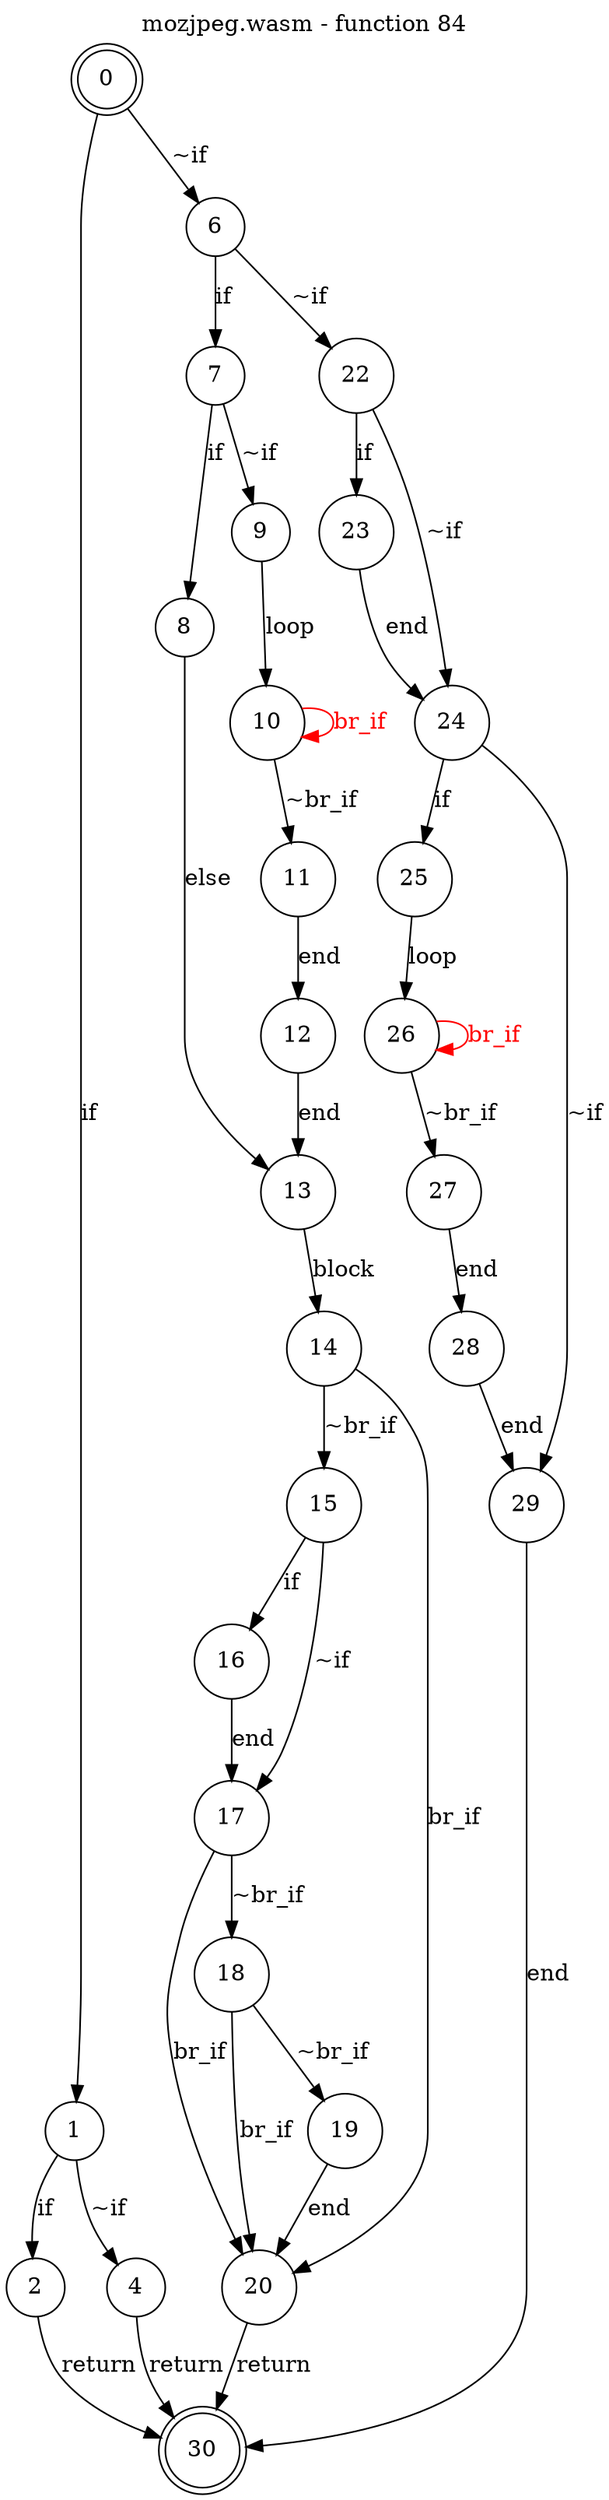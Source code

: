 digraph finite_state_machine {
    label = "mozjpeg.wasm - function 84"
    labelloc =  t
    labelfontsize = 16
    labelfontcolor = black
    labelfontname = "Helvetica"
    node [shape = doublecircle]; 0 30;
    node [shape = circle];
    0 -> 1[label="if"];
    0 -> 6[label="~if"];
    1 -> 2[label="if"];
    1 -> 4[label="~if"];
    2 -> 30[label="return"];
    4 -> 30[label="return"];
    6 -> 7[label="if"];
    6 -> 22[label="~if"];
    7 -> 8[label="if"];
    7 -> 9[label="~if"];
    8 -> 13[label="else"];
    9 -> 10[label="loop"];
    10 -> 11[label="~br_if"];
    10 -> 10[color="red" fontcolor="red" label="br_if"];
    11 -> 12[label="end"];
    12 -> 13[label="end"];
    13 -> 14[label="block"];
    14 -> 15[label="~br_if"];
    14 -> 20[label="br_if"];
    15 -> 16[label="if"];
    15 -> 17[label="~if"];
    16 -> 17[label="end"];
    17 -> 18[label="~br_if"];
    17 -> 20[label="br_if"];
    18 -> 19[label="~br_if"];
    18 -> 20[label="br_if"];
    19 -> 20[label="end"];
    20 -> 30[label="return"];
    22 -> 23[label="if"];
    22 -> 24[label="~if"];
    23 -> 24[label="end"];
    24 -> 25[label="if"];
    24 -> 29[label="~if"];
    25 -> 26[label="loop"];
    26 -> 27[label="~br_if"];
    26 -> 26[color="red" fontcolor="red" label="br_if"];
    27 -> 28[label="end"];
    28 -> 29[label="end"];
    29 -> 30[label="end"];
}
